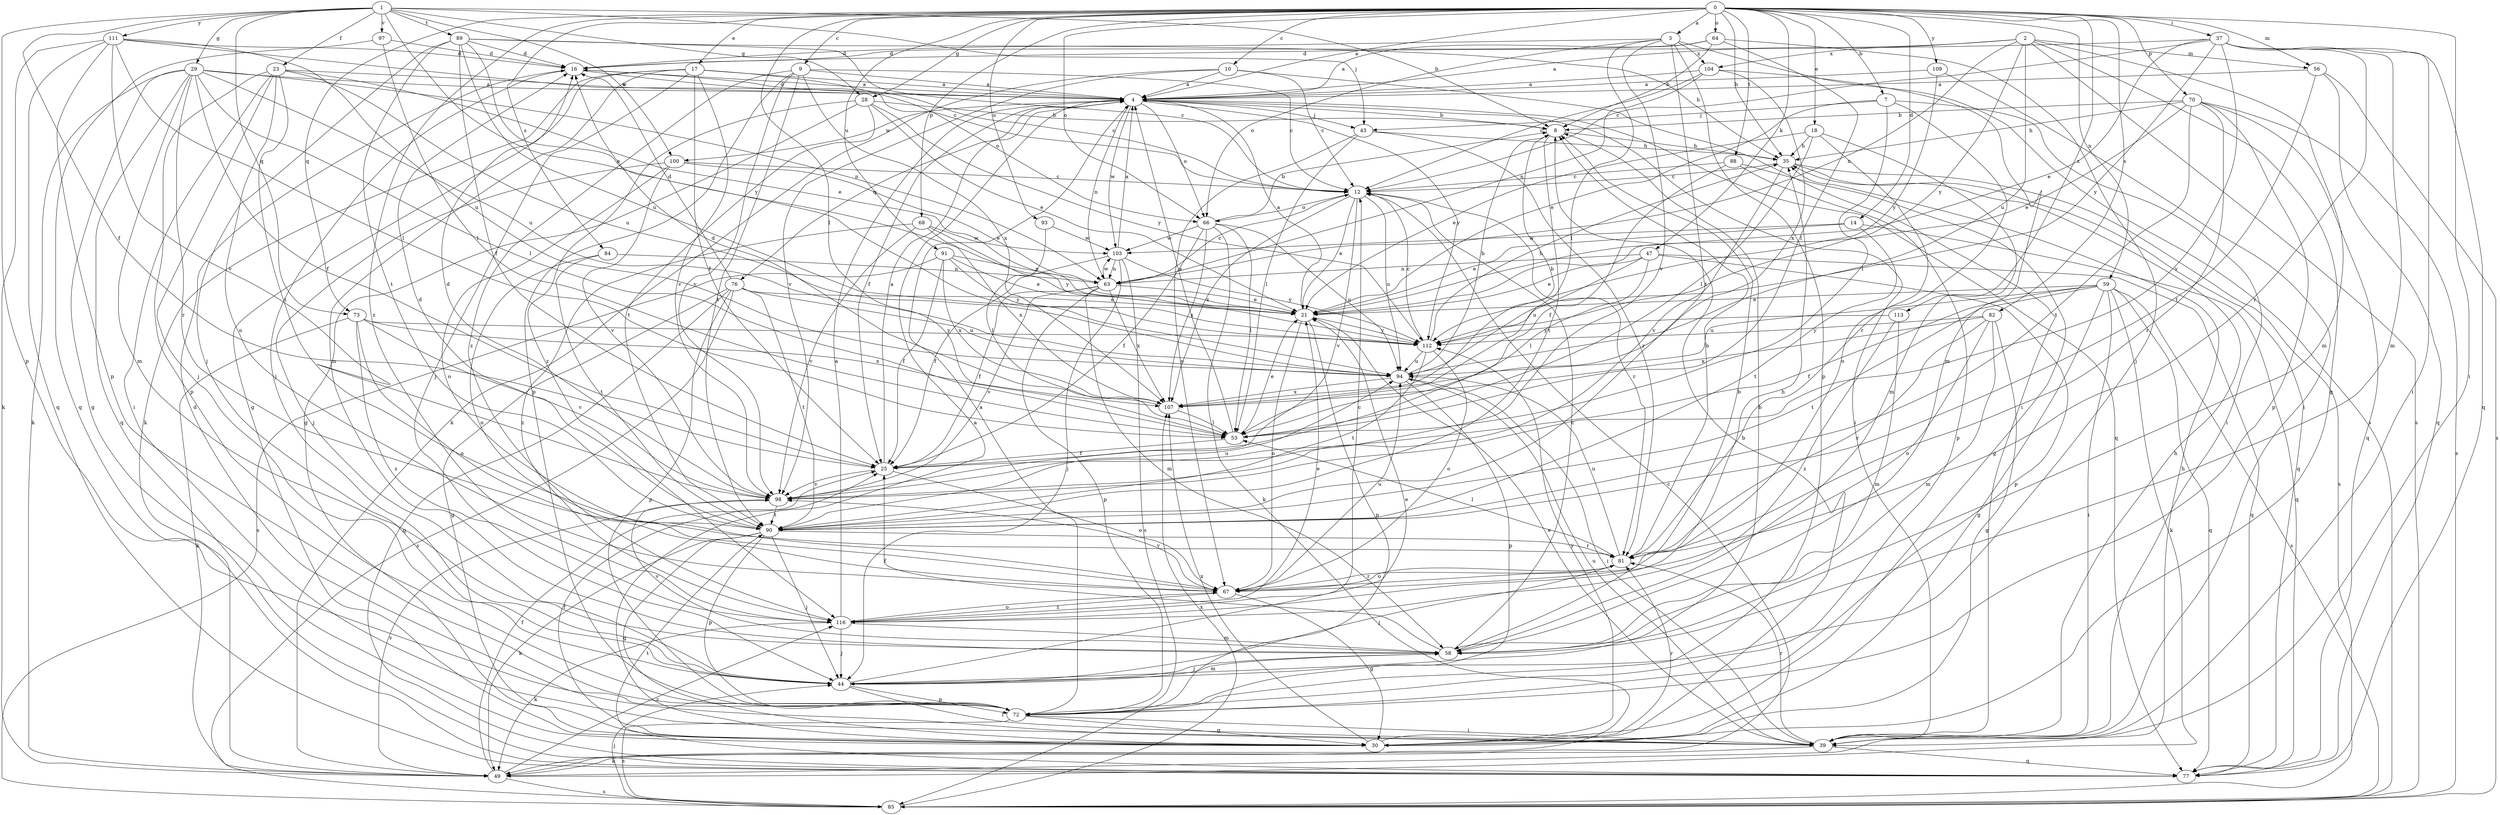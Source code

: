 strict digraph  {
0;
1;
2;
3;
4;
7;
8;
9;
10;
12;
14;
16;
17;
18;
21;
23;
25;
28;
29;
30;
35;
37;
39;
43;
44;
47;
49;
53;
56;
58;
59;
63;
64;
66;
67;
68;
70;
72;
73;
76;
77;
81;
82;
84;
85;
88;
89;
90;
91;
93;
94;
97;
98;
100;
103;
104;
107;
109;
111;
112;
113;
116;
0 -> 3  [label=a];
0 -> 4  [label=a];
0 -> 7  [label=b];
0 -> 9  [label=c];
0 -> 10  [label=c];
0 -> 14  [label=d];
0 -> 17  [label=e];
0 -> 18  [label=e];
0 -> 28  [label=g];
0 -> 35  [label=h];
0 -> 37  [label=i];
0 -> 39  [label=i];
0 -> 47  [label=k];
0 -> 53  [label=l];
0 -> 56  [label=m];
0 -> 59  [label=n];
0 -> 64  [label=o];
0 -> 66  [label=o];
0 -> 68  [label=p];
0 -> 70  [label=p];
0 -> 73  [label=q];
0 -> 82  [label=s];
0 -> 84  [label=s];
0 -> 88  [label=t];
0 -> 91  [label=u];
0 -> 93  [label=u];
0 -> 109  [label=y];
0 -> 113  [label=z];
0 -> 116  [label=z];
1 -> 8  [label=b];
1 -> 21  [label=e];
1 -> 23  [label=f];
1 -> 25  [label=f];
1 -> 28  [label=g];
1 -> 29  [label=g];
1 -> 43  [label=j];
1 -> 72  [label=p];
1 -> 73  [label=q];
1 -> 89  [label=t];
1 -> 97  [label=v];
1 -> 100  [label=w];
1 -> 111  [label=y];
2 -> 4  [label=a];
2 -> 30  [label=g];
2 -> 56  [label=m];
2 -> 58  [label=m];
2 -> 63  [label=n];
2 -> 85  [label=s];
2 -> 94  [label=u];
2 -> 104  [label=x];
2 -> 112  [label=y];
3 -> 16  [label=d];
3 -> 53  [label=l];
3 -> 66  [label=o];
3 -> 72  [label=p];
3 -> 85  [label=s];
3 -> 90  [label=t];
3 -> 98  [label=v];
3 -> 104  [label=x];
4 -> 8  [label=b];
4 -> 16  [label=d];
4 -> 25  [label=f];
4 -> 39  [label=i];
4 -> 43  [label=j];
4 -> 63  [label=n];
4 -> 66  [label=o];
4 -> 76  [label=q];
4 -> 77  [label=q];
4 -> 100  [label=w];
4 -> 103  [label=w];
4 -> 112  [label=y];
7 -> 21  [label=e];
7 -> 39  [label=i];
7 -> 43  [label=j];
7 -> 53  [label=l];
7 -> 81  [label=r];
8 -> 35  [label=h];
8 -> 90  [label=t];
9 -> 4  [label=a];
9 -> 12  [label=c];
9 -> 72  [label=p];
9 -> 90  [label=t];
9 -> 98  [label=v];
9 -> 107  [label=x];
9 -> 116  [label=z];
10 -> 4  [label=a];
10 -> 12  [label=c];
10 -> 39  [label=i];
10 -> 49  [label=k];
10 -> 98  [label=v];
12 -> 21  [label=e];
12 -> 66  [label=o];
12 -> 81  [label=r];
12 -> 94  [label=u];
12 -> 98  [label=v];
12 -> 107  [label=x];
14 -> 21  [label=e];
14 -> 77  [label=q];
14 -> 90  [label=t];
14 -> 103  [label=w];
16 -> 4  [label=a];
16 -> 12  [label=c];
16 -> 44  [label=j];
17 -> 4  [label=a];
17 -> 25  [label=f];
17 -> 30  [label=g];
17 -> 44  [label=j];
17 -> 49  [label=k];
17 -> 58  [label=m];
17 -> 66  [label=o];
17 -> 98  [label=v];
18 -> 21  [label=e];
18 -> 35  [label=h];
18 -> 53  [label=l];
18 -> 58  [label=m];
18 -> 67  [label=o];
21 -> 4  [label=a];
21 -> 67  [label=o];
21 -> 72  [label=p];
21 -> 112  [label=y];
23 -> 4  [label=a];
23 -> 21  [label=e];
23 -> 39  [label=i];
23 -> 44  [label=j];
23 -> 67  [label=o];
23 -> 72  [label=p];
23 -> 90  [label=t];
23 -> 94  [label=u];
25 -> 4  [label=a];
25 -> 67  [label=o];
25 -> 98  [label=v];
28 -> 8  [label=b];
28 -> 21  [label=e];
28 -> 30  [label=g];
28 -> 90  [label=t];
28 -> 112  [label=y];
28 -> 116  [label=z];
29 -> 4  [label=a];
29 -> 25  [label=f];
29 -> 30  [label=g];
29 -> 49  [label=k];
29 -> 53  [label=l];
29 -> 58  [label=m];
29 -> 63  [label=n];
29 -> 77  [label=q];
29 -> 81  [label=r];
29 -> 94  [label=u];
30 -> 4  [label=a];
30 -> 8  [label=b];
30 -> 25  [label=f];
30 -> 81  [label=r];
30 -> 107  [label=x];
30 -> 112  [label=y];
35 -> 12  [label=c];
35 -> 77  [label=q];
35 -> 85  [label=s];
35 -> 98  [label=v];
37 -> 12  [label=c];
37 -> 16  [label=d];
37 -> 21  [label=e];
37 -> 39  [label=i];
37 -> 58  [label=m];
37 -> 77  [label=q];
37 -> 81  [label=r];
37 -> 98  [label=v];
37 -> 112  [label=y];
39 -> 16  [label=d];
39 -> 21  [label=e];
39 -> 35  [label=h];
39 -> 49  [label=k];
39 -> 77  [label=q];
39 -> 81  [label=r];
39 -> 94  [label=u];
43 -> 35  [label=h];
43 -> 53  [label=l];
43 -> 67  [label=o];
43 -> 81  [label=r];
44 -> 8  [label=b];
44 -> 21  [label=e];
44 -> 39  [label=i];
44 -> 58  [label=m];
44 -> 72  [label=p];
47 -> 21  [label=e];
47 -> 53  [label=l];
47 -> 63  [label=n];
47 -> 72  [label=p];
47 -> 77  [label=q];
47 -> 94  [label=u];
49 -> 12  [label=c];
49 -> 25  [label=f];
49 -> 35  [label=h];
49 -> 85  [label=s];
49 -> 98  [label=v];
49 -> 116  [label=z];
53 -> 4  [label=a];
53 -> 21  [label=e];
53 -> 25  [label=f];
56 -> 4  [label=a];
56 -> 77  [label=q];
56 -> 85  [label=s];
56 -> 90  [label=t];
58 -> 8  [label=b];
58 -> 12  [label=c];
58 -> 25  [label=f];
58 -> 44  [label=j];
58 -> 98  [label=v];
59 -> 21  [label=e];
59 -> 25  [label=f];
59 -> 30  [label=g];
59 -> 39  [label=i];
59 -> 49  [label=k];
59 -> 77  [label=q];
59 -> 85  [label=s];
59 -> 90  [label=t];
59 -> 94  [label=u];
63 -> 12  [label=c];
63 -> 21  [label=e];
63 -> 25  [label=f];
63 -> 58  [label=m];
63 -> 72  [label=p];
63 -> 98  [label=v];
63 -> 103  [label=w];
63 -> 107  [label=x];
64 -> 4  [label=a];
64 -> 8  [label=b];
64 -> 16  [label=d];
64 -> 44  [label=j];
64 -> 53  [label=l];
66 -> 8  [label=b];
66 -> 25  [label=f];
66 -> 49  [label=k];
66 -> 53  [label=l];
66 -> 94  [label=u];
66 -> 103  [label=w];
66 -> 107  [label=x];
67 -> 30  [label=g];
67 -> 81  [label=r];
67 -> 94  [label=u];
67 -> 98  [label=v];
67 -> 116  [label=z];
68 -> 98  [label=v];
68 -> 103  [label=w];
68 -> 107  [label=x];
68 -> 112  [label=y];
68 -> 116  [label=z];
70 -> 8  [label=b];
70 -> 21  [label=e];
70 -> 35  [label=h];
70 -> 72  [label=p];
70 -> 77  [label=q];
70 -> 81  [label=r];
70 -> 85  [label=s];
70 -> 90  [label=t];
72 -> 4  [label=a];
72 -> 30  [label=g];
72 -> 39  [label=i];
72 -> 85  [label=s];
73 -> 49  [label=k];
73 -> 67  [label=o];
73 -> 98  [label=v];
73 -> 107  [label=x];
73 -> 112  [label=y];
73 -> 116  [label=z];
76 -> 16  [label=d];
76 -> 21  [label=e];
76 -> 30  [label=g];
76 -> 72  [label=p];
76 -> 77  [label=q];
76 -> 85  [label=s];
76 -> 90  [label=t];
76 -> 94  [label=u];
77 -> 90  [label=t];
81 -> 8  [label=b];
81 -> 44  [label=j];
81 -> 53  [label=l];
81 -> 67  [label=o];
81 -> 94  [label=u];
82 -> 30  [label=g];
82 -> 58  [label=m];
82 -> 67  [label=o];
82 -> 81  [label=r];
82 -> 107  [label=x];
82 -> 112  [label=y];
84 -> 63  [label=n];
84 -> 67  [label=o];
84 -> 90  [label=t];
85 -> 44  [label=j];
85 -> 107  [label=x];
88 -> 12  [label=c];
88 -> 25  [label=f];
88 -> 30  [label=g];
88 -> 72  [label=p];
89 -> 12  [label=c];
89 -> 16  [label=d];
89 -> 25  [label=f];
89 -> 35  [label=h];
89 -> 44  [label=j];
89 -> 90  [label=t];
89 -> 94  [label=u];
89 -> 112  [label=y];
90 -> 16  [label=d];
90 -> 30  [label=g];
90 -> 44  [label=j];
90 -> 49  [label=k];
90 -> 72  [label=p];
90 -> 81  [label=r];
90 -> 94  [label=u];
91 -> 21  [label=e];
91 -> 25  [label=f];
91 -> 63  [label=n];
91 -> 85  [label=s];
91 -> 107  [label=x];
91 -> 112  [label=y];
93 -> 53  [label=l];
93 -> 103  [label=w];
94 -> 8  [label=b];
94 -> 39  [label=i];
94 -> 72  [label=p];
94 -> 107  [label=x];
97 -> 16  [label=d];
97 -> 53  [label=l];
97 -> 77  [label=q];
98 -> 16  [label=d];
98 -> 90  [label=t];
100 -> 12  [label=c];
100 -> 21  [label=e];
100 -> 44  [label=j];
100 -> 67  [label=o];
100 -> 98  [label=v];
103 -> 4  [label=a];
103 -> 25  [label=f];
103 -> 44  [label=j];
103 -> 63  [label=n];
103 -> 85  [label=s];
103 -> 112  [label=y];
104 -> 4  [label=a];
104 -> 12  [label=c];
104 -> 58  [label=m];
104 -> 63  [label=n];
104 -> 107  [label=x];
107 -> 8  [label=b];
107 -> 16  [label=d];
107 -> 53  [label=l];
109 -> 4  [label=a];
109 -> 39  [label=i];
109 -> 112  [label=y];
111 -> 12  [label=c];
111 -> 16  [label=d];
111 -> 49  [label=k];
111 -> 53  [label=l];
111 -> 72  [label=p];
111 -> 77  [label=q];
111 -> 94  [label=u];
111 -> 98  [label=v];
112 -> 12  [label=c];
112 -> 35  [label=h];
112 -> 67  [label=o];
112 -> 90  [label=t];
112 -> 94  [label=u];
113 -> 58  [label=m];
113 -> 112  [label=y];
113 -> 116  [label=z];
116 -> 4  [label=a];
116 -> 12  [label=c];
116 -> 21  [label=e];
116 -> 35  [label=h];
116 -> 44  [label=j];
116 -> 49  [label=k];
116 -> 58  [label=m];
116 -> 67  [label=o];
}
